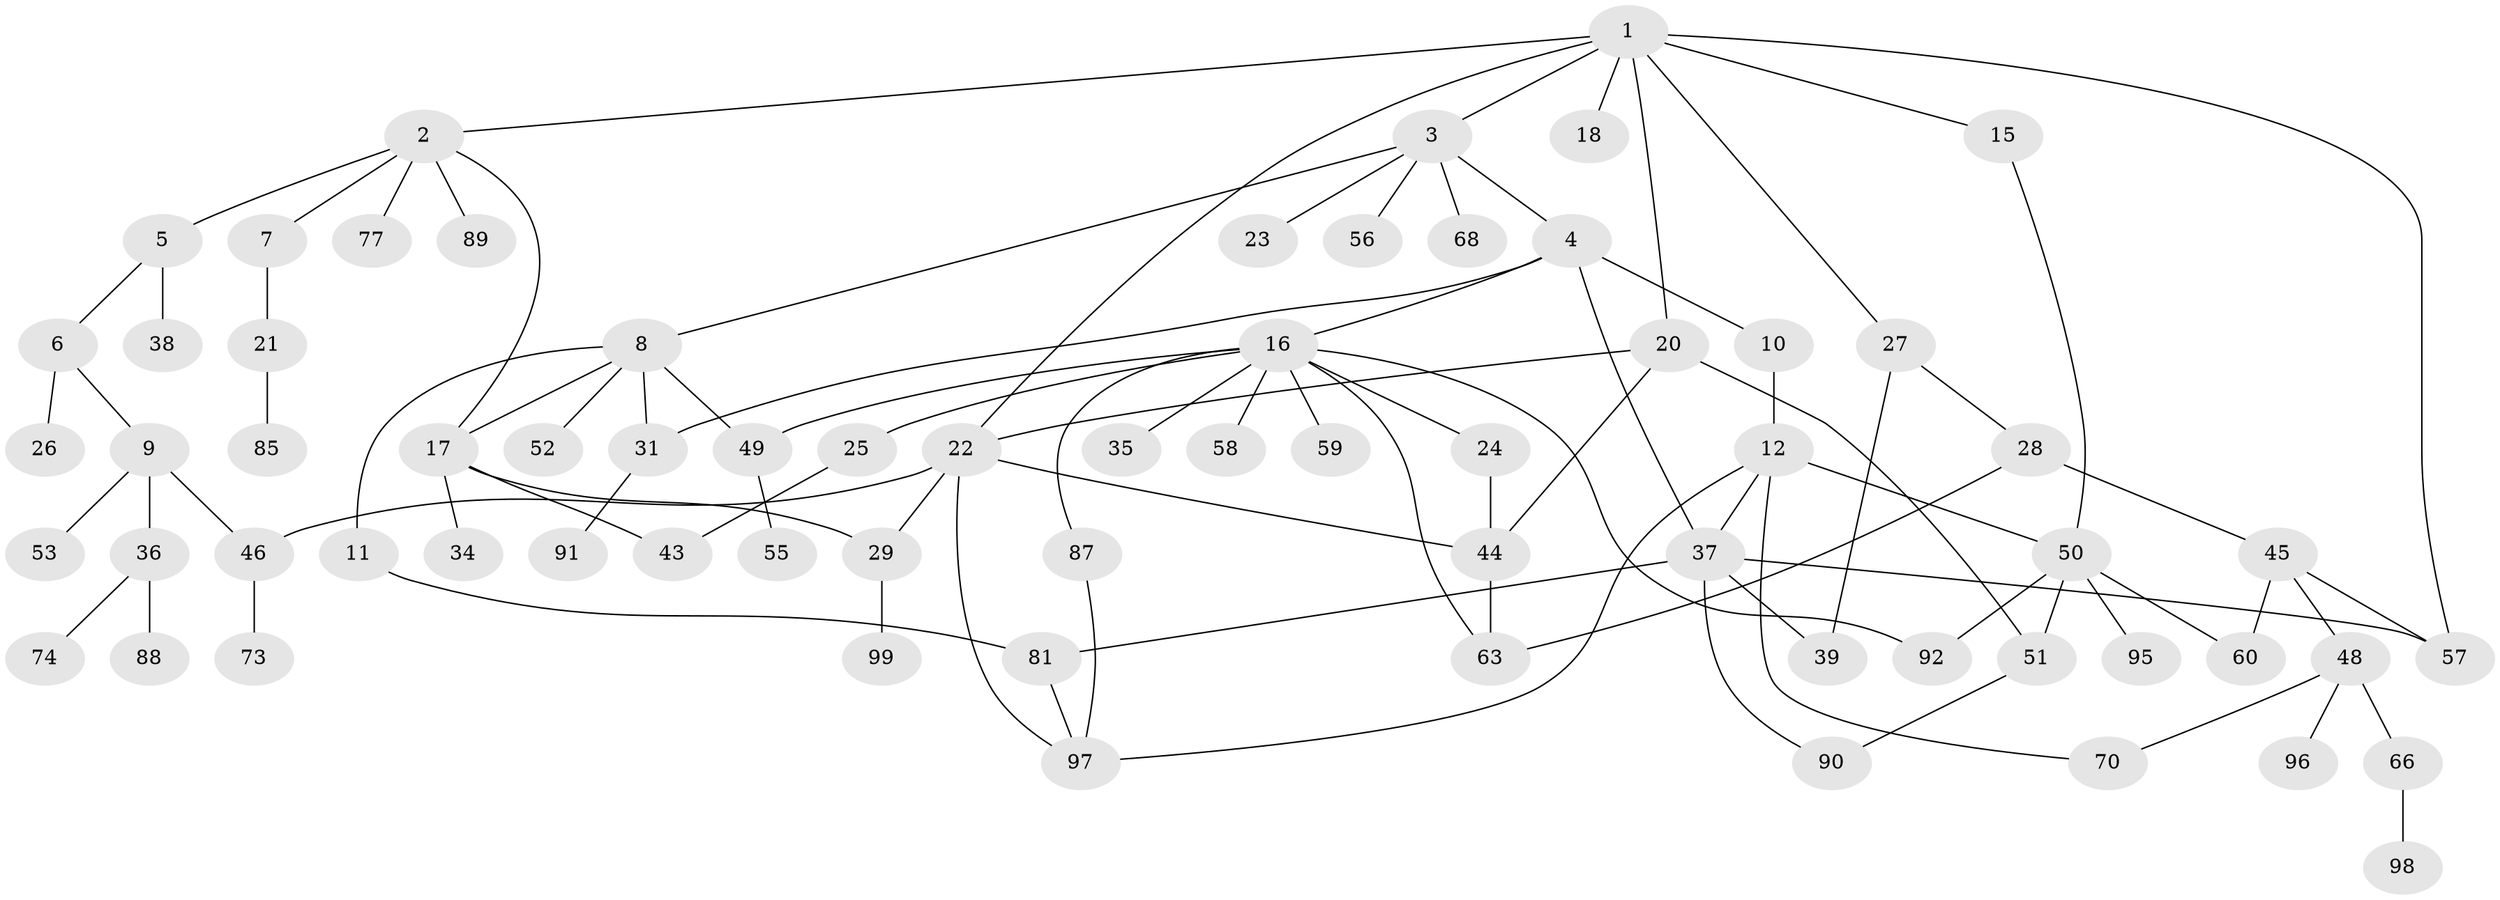 // original degree distribution, {8: 0.01, 5: 0.1, 7: 0.02, 4: 0.07, 3: 0.18, 2: 0.29, 1: 0.32, 6: 0.01}
// Generated by graph-tools (version 1.1) at 2025/38/02/21/25 10:38:51]
// undirected, 69 vertices, 93 edges
graph export_dot {
graph [start="1"]
  node [color=gray90,style=filled];
  1 [super="+71"];
  2 [super="+33"];
  3 [super="+84"];
  4 [super="+14"];
  5 [super="+76"];
  6;
  7 [super="+47"];
  8 [super="+13"];
  9 [super="+86"];
  10 [super="+30"];
  11;
  12 [super="+93"];
  15 [super="+54"];
  16 [super="+40"];
  17 [super="+19"];
  18;
  20;
  21 [super="+42"];
  22 [super="+75"];
  23;
  24;
  25;
  26;
  27 [super="+41"];
  28;
  29 [super="+83"];
  31 [super="+32"];
  34;
  35;
  36 [super="+82"];
  37 [super="+80"];
  38;
  39;
  43;
  44 [super="+72"];
  45;
  46 [super="+64"];
  48 [super="+69"];
  49;
  50 [super="+65"];
  51 [super="+62"];
  52;
  53 [super="+67"];
  55;
  56 [super="+79"];
  57;
  58;
  59 [super="+61"];
  60;
  63;
  66 [super="+94"];
  68;
  70;
  73 [super="+78"];
  74;
  77;
  81;
  85;
  87;
  88;
  89;
  90;
  91;
  92;
  95;
  96;
  97 [super="+100"];
  98;
  99;
  1 -- 2;
  1 -- 3;
  1 -- 15;
  1 -- 18;
  1 -- 20;
  1 -- 27;
  1 -- 22;
  1 -- 57;
  2 -- 5;
  2 -- 7;
  2 -- 17;
  2 -- 89;
  2 -- 77;
  3 -- 4;
  3 -- 8;
  3 -- 23;
  3 -- 56;
  3 -- 68;
  4 -- 10;
  4 -- 16;
  4 -- 37;
  4 -- 31;
  5 -- 6;
  5 -- 38;
  6 -- 9;
  6 -- 26;
  7 -- 21;
  8 -- 11;
  8 -- 31;
  8 -- 49;
  8 -- 17;
  8 -- 52;
  9 -- 36;
  9 -- 46;
  9 -- 53;
  10 -- 12;
  11 -- 81;
  12 -- 50;
  12 -- 37;
  12 -- 97;
  12 -- 70;
  15 -- 50;
  16 -- 24;
  16 -- 25;
  16 -- 35;
  16 -- 58;
  16 -- 59;
  16 -- 49;
  16 -- 87;
  16 -- 92;
  16 -- 63;
  17 -- 29;
  17 -- 43;
  17 -- 34;
  20 -- 22;
  20 -- 44 [weight=2];
  20 -- 51;
  21 -- 85;
  22 -- 29;
  22 -- 97;
  22 -- 46;
  22 -- 44;
  24 -- 44;
  25 -- 43;
  27 -- 28;
  27 -- 39;
  28 -- 45;
  28 -- 63;
  29 -- 99;
  31 -- 91;
  36 -- 74;
  36 -- 88;
  37 -- 39;
  37 -- 81;
  37 -- 57;
  37 -- 90;
  44 -- 63;
  45 -- 48;
  45 -- 57;
  45 -- 60;
  46 -- 73;
  48 -- 66;
  48 -- 96;
  48 -- 70;
  49 -- 55;
  50 -- 51;
  50 -- 60;
  50 -- 95;
  50 -- 92;
  51 -- 90;
  66 -- 98;
  81 -- 97;
  87 -- 97;
}
